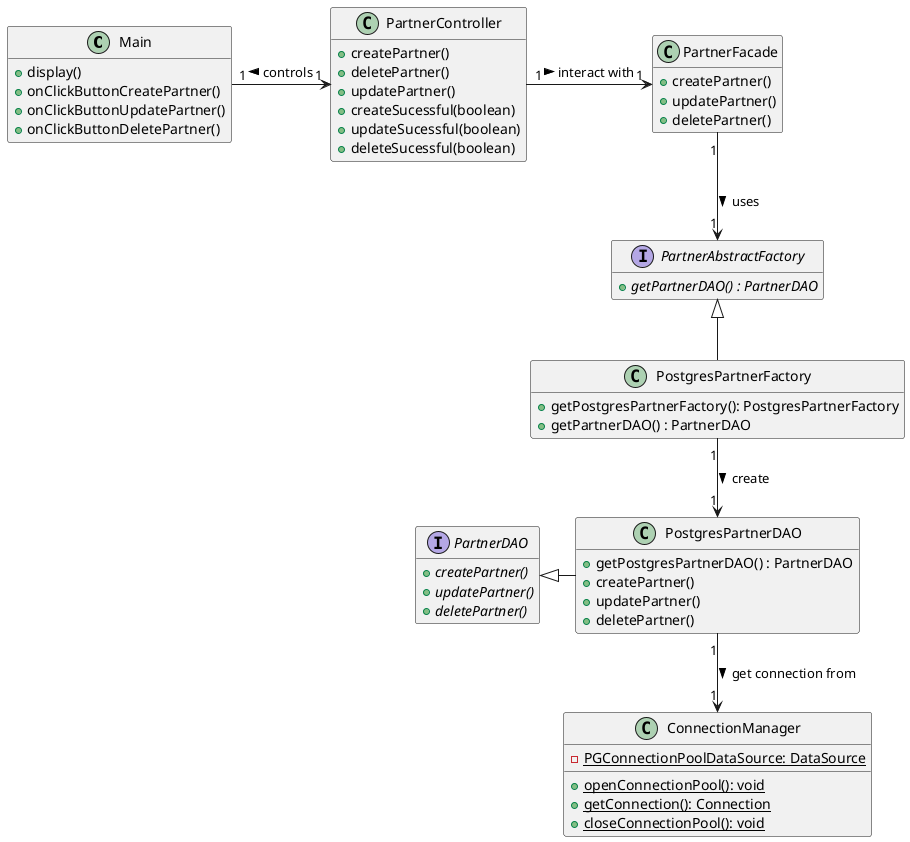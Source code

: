 @startuml PartnerClassDiagram
hide empty members

class Main {
  + display()
  + onClickButtonCreatePartner()
  + onClickButtonUpdatePartner()
  + onClickButtonDeletePartner()
}

class PartnerController {
  + createPartner()
  + deletePartner()
  + updatePartner()
  + createSucessful(boolean)
  + updateSucessful(boolean)
  + deleteSucessful(boolean)
}


class PartnerFacade {
  + createPartner()
  + updatePartner()
  + deletePartner()
}


interface PartnerAbstractFactory {
  + {abstract} getPartnerDAO() : PartnerDAO

}


class PostgresPartnerFactory {
  + getPostgresPartnerFactory(): PostgresPartnerFactory
  + getPartnerDAO() : PartnerDAO
}


Interface PartnerDAO {
  + {abstract} createPartner()
  + {abstract} updatePartner()
  + {abstract} deletePartner()
}


class PostgresPartnerDAO{
  + getPostgresPartnerDAO() : PartnerDAO
  + createPartner()
  + updatePartner()
  + deletePartner()
}


class ConnectionManager {
  - {static} PGConnectionPoolDataSource: DataSource
  + {static} openConnectionPool(): void
  + {static} getConnection(): Connection
  + {static} closeConnectionPool(): void
}

PostgresPartnerFactory -u-|> PartnerAbstractFactory
PostgresPartnerDAO     -l-|> PartnerDAO

Main            "1" -r-> "1" PartnerController: <  controls
PartnerController      "1" -r-> "1" PartnerFacade: > interact with
PartnerFacade          "1" --> "1" PartnerAbstractFactory: > uses
PostgresPartnerFactory "1" --> "1" PostgresPartnerDAO: > create
PostgresPartnerDAO     "1" --> "1" ConnectionManager:> get connection from

@enduml